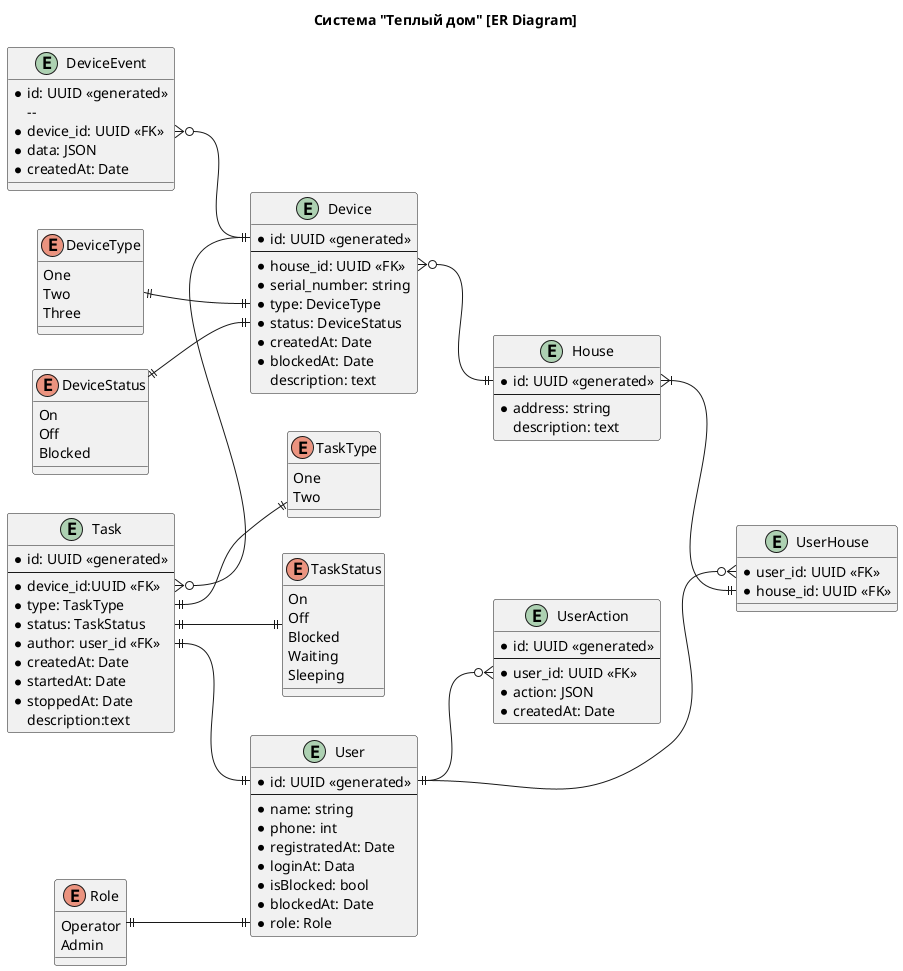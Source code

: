 @startuml
title Система "Теплый дом" [ER Diagram]

left to right direction

entity User {
    * id: UUID <<generated>>
    --
    * name: string
    * phone: int
    * registratedAt: Date
    * loginAt: Data
    * isBlocked: bool
    * blockedAt: Date
    * role: Role
}

entity House {
   * id: UUID <<generated>>
   --
   * address: string
     description: text
}

entity UserHouse {
    * user_id: UUID <<FK>>
    * house_id: UUID <<FK>>
}

enum Role {
    Operator
    Admin
}

User::id ||--o{ UserHouse::user_id
House::id }|--|| UserHouse::house_id
Role ||--|| User::role

entity UserAction {
    * id: UUID <<generated>>
    --
    * user_id: UUID <<FK>>
    * action: JSON
    * createdAt: Date
}

User::id ||--o{ UserAction::user_id

entity DeviceEvent {
    * id: UUID <<generated>>
    -- 
    * device_id: UUID <<FK>>
    * data: JSON
    * createdAt: Date
}

enum DeviceType {
    One
    Two
    Three
}

enum DeviceStatus {
    On
    Off
    Blocked
}

entity Device {
    * id: UUID <<generated>>
    --
    * house_id: UUID <<FK>>
    * serial_number: string
    * type: DeviceType
    * status: DeviceStatus
    * createdAt: Date
    * blockedAt: Date
      description: text
}

DeviceType ||--|| Device::type
DeviceStatus ||--|| Device::status
DeviceEvent::device_id }o--|| Device::id
Device::house_id }o--|| House::id

enum TaskType {
    One
    Two
}

enum TaskStatus {
    On
    Off
    Blocked
    Waiting
    Sleeping
}

entity Task {
   * id: UUID <<generated>>
   --
   * device_id:UUID <<FK>>
   * type: TaskType
   * status: TaskStatus
   * author: user_id <<FK>> 
   * createdAt: Date
   * startedAt: Date
   * stoppedAt: Date
     description:text
}

Task::type ||--|| TaskType
Task::status ||--|| TaskStatus
Task::device_id }o--|| Device::id
Task::user_id ||--|| User::id

@enduml